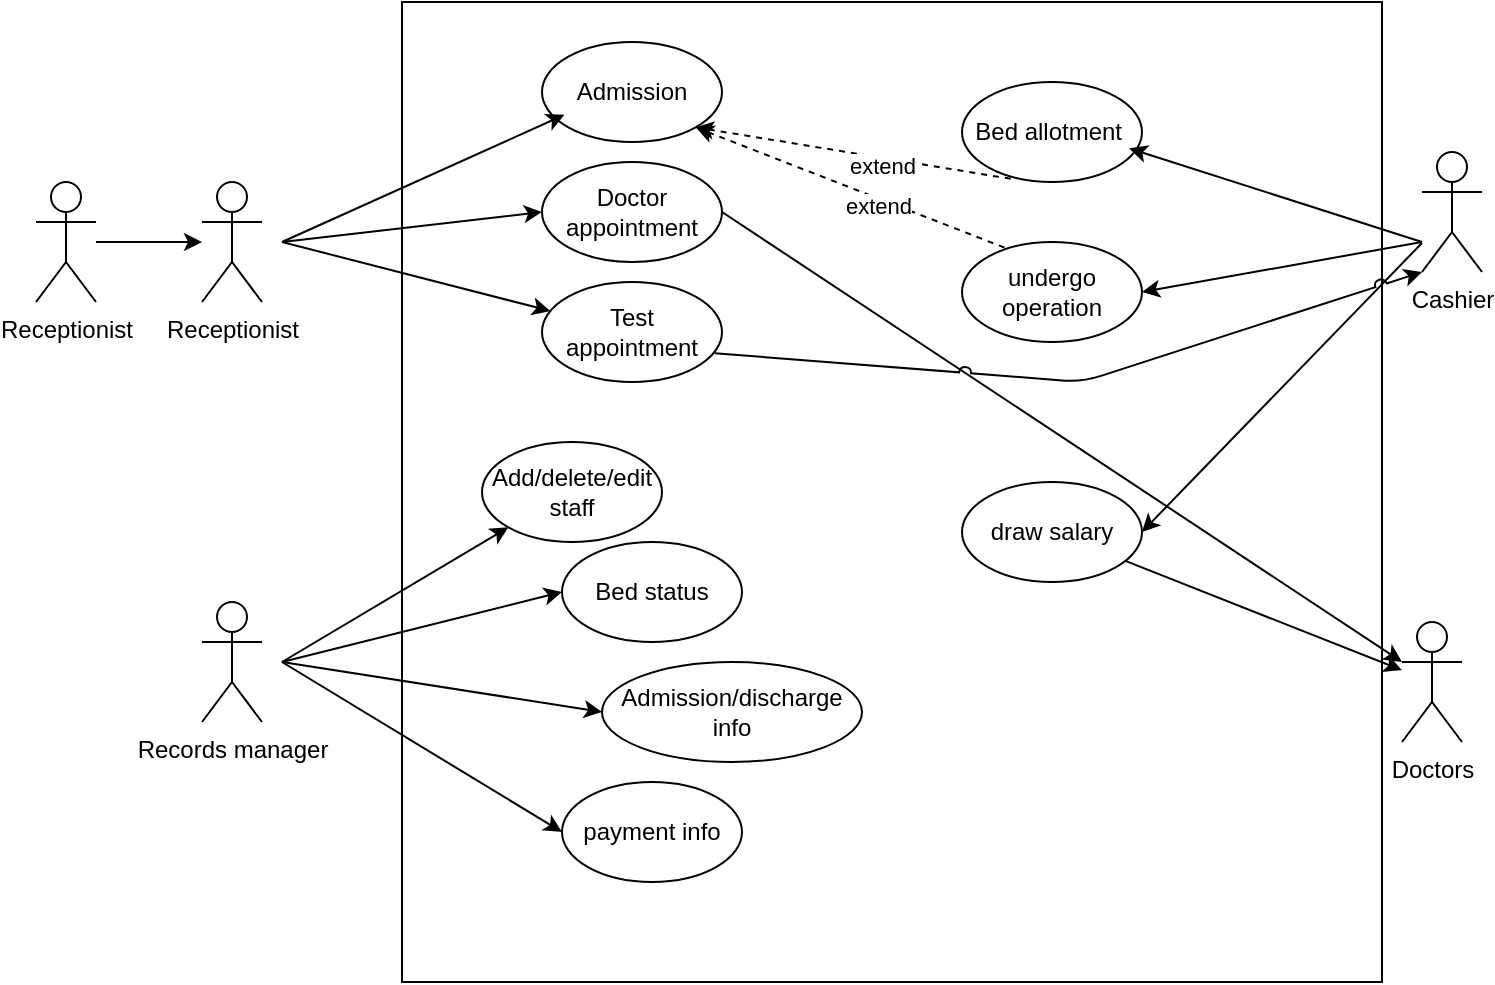 <mxfile version="14.1.8" type="github">
  <diagram id="EaXYE5lj4bUsFUREaHp3" name="Page-1">
    <mxGraphModel dx="996" dy="491" grid="1" gridSize="10" guides="1" tooltips="1" connect="1" arrows="1" fold="1" page="1" pageScale="1" pageWidth="850" pageHeight="1100" math="0" shadow="0">
      <root>
        <mxCell id="0" />
        <mxCell id="1" parent="0" />
        <mxCell id="0v5BLp07yuuN1LYSjahg-1" value="Receptionist" style="shape=umlActor;verticalLabelPosition=bottom;verticalAlign=top;html=1;outlineConnect=0;" vertex="1" parent="1">
          <mxGeometry x="120" y="400" width="30" height="60" as="geometry" />
        </mxCell>
        <mxCell id="0v5BLp07yuuN1LYSjahg-2" value="Cashier" style="shape=umlActor;verticalLabelPosition=bottom;verticalAlign=top;html=1;outlineConnect=0;" vertex="1" parent="1">
          <mxGeometry x="730" y="385" width="30" height="60" as="geometry" />
        </mxCell>
        <mxCell id="0v5BLp07yuuN1LYSjahg-3" value="" style="whiteSpace=wrap;html=1;aspect=fixed;" vertex="1" parent="1">
          <mxGeometry x="220" y="310" width="490" height="490" as="geometry" />
        </mxCell>
        <mxCell id="0v5BLp07yuuN1LYSjahg-10" value="" style="edgeStyle=orthogonalEdgeStyle;rounded=0;orthogonalLoop=1;jettySize=auto;html=1;" edge="1" parent="1" source="0v5BLp07yuuN1LYSjahg-9" target="0v5BLp07yuuN1LYSjahg-1">
          <mxGeometry relative="1" as="geometry" />
        </mxCell>
        <mxCell id="0v5BLp07yuuN1LYSjahg-9" value="Receptionist" style="shape=umlActor;verticalLabelPosition=bottom;verticalAlign=top;html=1;outlineConnect=0;" vertex="1" parent="1">
          <mxGeometry x="37" y="400" width="30" height="60" as="geometry" />
        </mxCell>
        <mxCell id="0v5BLp07yuuN1LYSjahg-11" value="Records manager&lt;span style=&quot;color: rgba(0 , 0 , 0 , 0) ; font-family: monospace ; font-size: 0px&quot;&gt;%3CmxGraphModel%3E%3Croot%3E%3CmxCell%20id%3D%220%22%2F%3E%3CmxCell%20id%3D%221%22%20parent%3D%220%22%2F%3E%3CmxCell%20id%3D%222%22%20value%3D%22Cashier%22%20style%3D%22shape%3DumlActor%3BverticalLabelPosition%3Dbottom%3BverticalAlign%3Dtop%3Bhtml%3D1%3BoutlineConnect%3D0%3B%22%20vertex%3D%221%22%20parent%3D%221%22%3E%3CmxGeometry%20x%3D%22738%22%20y%3D%22400%22%20width%3D%2230%22%20height%3D%2260%22%20as%3D%22geometry%22%2F%3E%3C%2FmxCell%3E%3C%2Froot%3E%3C%2FmxGraphModel%3E&lt;/span&gt;" style="shape=umlActor;verticalLabelPosition=bottom;verticalAlign=top;html=1;outlineConnect=0;" vertex="1" parent="1">
          <mxGeometry x="120" y="610" width="30" height="60" as="geometry" />
        </mxCell>
        <mxCell id="0v5BLp07yuuN1LYSjahg-12" value="Doctors&lt;br&gt;" style="shape=umlActor;verticalLabelPosition=bottom;verticalAlign=top;html=1;outlineConnect=0;" vertex="1" parent="1">
          <mxGeometry x="720" y="620" width="30" height="60" as="geometry" />
        </mxCell>
        <mxCell id="0v5BLp07yuuN1LYSjahg-14" value="Doctor appointment" style="ellipse;whiteSpace=wrap;html=1;" vertex="1" parent="1">
          <mxGeometry x="290" y="390" width="90" height="50" as="geometry" />
        </mxCell>
        <mxCell id="0v5BLp07yuuN1LYSjahg-15" value="Test appointment" style="ellipse;whiteSpace=wrap;html=1;" vertex="1" parent="1">
          <mxGeometry x="290" y="450" width="90" height="50" as="geometry" />
        </mxCell>
        <mxCell id="0v5BLp07yuuN1LYSjahg-17" value="draw salary" style="ellipse;whiteSpace=wrap;html=1;" vertex="1" parent="1">
          <mxGeometry x="500" y="550" width="90" height="50" as="geometry" />
        </mxCell>
        <mxCell id="0v5BLp07yuuN1LYSjahg-22" value="" style="endArrow=classic;html=1;entryX=0;entryY=0.5;entryDx=0;entryDy=0;" edge="1" parent="1" target="0v5BLp07yuuN1LYSjahg-14">
          <mxGeometry width="50" height="50" relative="1" as="geometry">
            <mxPoint x="160" y="430" as="sourcePoint" />
            <mxPoint x="306.39" y="381.2" as="targetPoint" />
          </mxGeometry>
        </mxCell>
        <mxCell id="0v5BLp07yuuN1LYSjahg-23" value="" style="endArrow=classic;html=1;" edge="1" parent="1" target="0v5BLp07yuuN1LYSjahg-15">
          <mxGeometry width="50" height="50" relative="1" as="geometry">
            <mxPoint x="160" y="430" as="sourcePoint" />
            <mxPoint x="316.39" y="391.2" as="targetPoint" />
          </mxGeometry>
        </mxCell>
        <mxCell id="0v5BLp07yuuN1LYSjahg-28" value="" style="endArrow=classic;html=1;entryX=1;entryY=0.5;entryDx=0;entryDy=0;" edge="1" parent="1" source="0v5BLp07yuuN1LYSjahg-2" target="0v5BLp07yuuN1LYSjahg-17">
          <mxGeometry width="50" height="50" relative="1" as="geometry">
            <mxPoint x="160" y="640" as="sourcePoint" />
            <mxPoint x="210" y="590" as="targetPoint" />
          </mxGeometry>
        </mxCell>
        <mxCell id="0v5BLp07yuuN1LYSjahg-30" value="" style="endArrow=classic;html=1;" edge="1" parent="1" source="0v5BLp07yuuN1LYSjahg-17" target="0v5BLp07yuuN1LYSjahg-12">
          <mxGeometry width="50" height="50" relative="1" as="geometry">
            <mxPoint x="360" y="570" as="sourcePoint" />
            <mxPoint x="410" y="520" as="targetPoint" />
          </mxGeometry>
        </mxCell>
        <mxCell id="0v5BLp07yuuN1LYSjahg-32" value="Admission" style="ellipse;whiteSpace=wrap;html=1;" vertex="1" parent="1">
          <mxGeometry x="290" y="330" width="90" height="50" as="geometry" />
        </mxCell>
        <mxCell id="0v5BLp07yuuN1LYSjahg-33" value="" style="endArrow=classic;html=1;entryX=0.125;entryY=0.728;entryDx=0;entryDy=0;entryPerimeter=0;" edge="1" parent="1" target="0v5BLp07yuuN1LYSjahg-32">
          <mxGeometry width="50" height="50" relative="1" as="geometry">
            <mxPoint x="160" y="430" as="sourcePoint" />
            <mxPoint x="410" y="530" as="targetPoint" />
          </mxGeometry>
        </mxCell>
        <mxCell id="0v5BLp07yuuN1LYSjahg-35" value="Bed allotment&amp;nbsp;" style="ellipse;whiteSpace=wrap;html=1;" vertex="1" parent="1">
          <mxGeometry x="500" y="350" width="90" height="50" as="geometry" />
        </mxCell>
        <mxCell id="0v5BLp07yuuN1LYSjahg-37" value="undergo operation" style="ellipse;whiteSpace=wrap;html=1;" vertex="1" parent="1">
          <mxGeometry x="500" y="430" width="90" height="50" as="geometry" />
        </mxCell>
        <mxCell id="0v5BLp07yuuN1LYSjahg-38" value="" style="endArrow=classic;html=1;entryX=1;entryY=0.5;entryDx=0;entryDy=0;" edge="1" parent="1" target="0v5BLp07yuuN1LYSjahg-37">
          <mxGeometry width="50" height="50" relative="1" as="geometry">
            <mxPoint x="730" y="430" as="sourcePoint" />
            <mxPoint x="410" y="530" as="targetPoint" />
          </mxGeometry>
        </mxCell>
        <mxCell id="0v5BLp07yuuN1LYSjahg-39" value="" style="endArrow=classic;html=1;entryX=0.929;entryY=0.664;entryDx=0;entryDy=0;entryPerimeter=0;" edge="1" parent="1" target="0v5BLp07yuuN1LYSjahg-35">
          <mxGeometry width="50" height="50" relative="1" as="geometry">
            <mxPoint x="730" y="430" as="sourcePoint" />
            <mxPoint x="410" y="540" as="targetPoint" />
          </mxGeometry>
        </mxCell>
        <mxCell id="0v5BLp07yuuN1LYSjahg-41" value="payment info" style="ellipse;whiteSpace=wrap;html=1;" vertex="1" parent="1">
          <mxGeometry x="300" y="700" width="90" height="50" as="geometry" />
        </mxCell>
        <mxCell id="0v5BLp07yuuN1LYSjahg-42" value="Admission/discharge info" style="ellipse;whiteSpace=wrap;html=1;" vertex="1" parent="1">
          <mxGeometry x="320" y="640" width="130" height="50" as="geometry" />
        </mxCell>
        <mxCell id="0v5BLp07yuuN1LYSjahg-43" value="Bed status" style="ellipse;whiteSpace=wrap;html=1;" vertex="1" parent="1">
          <mxGeometry x="300" y="580" width="90" height="50" as="geometry" />
        </mxCell>
        <mxCell id="0v5BLp07yuuN1LYSjahg-44" value="Add/delete/edit staff" style="ellipse;whiteSpace=wrap;html=1;" vertex="1" parent="1">
          <mxGeometry x="260" y="530" width="90" height="50" as="geometry" />
        </mxCell>
        <mxCell id="0v5BLp07yuuN1LYSjahg-45" value="" style="endArrow=classic;html=1;entryX=0;entryY=1;entryDx=0;entryDy=0;" edge="1" parent="1" target="0v5BLp07yuuN1LYSjahg-44">
          <mxGeometry width="50" height="50" relative="1" as="geometry">
            <mxPoint x="160" y="640" as="sourcePoint" />
            <mxPoint x="410" y="550" as="targetPoint" />
          </mxGeometry>
        </mxCell>
        <mxCell id="0v5BLp07yuuN1LYSjahg-46" value="" style="endArrow=classic;html=1;entryX=0;entryY=0.5;entryDx=0;entryDy=0;" edge="1" parent="1" target="0v5BLp07yuuN1LYSjahg-43">
          <mxGeometry width="50" height="50" relative="1" as="geometry">
            <mxPoint x="160" y="640" as="sourcePoint" />
            <mxPoint x="283.18" y="582.678" as="targetPoint" />
          </mxGeometry>
        </mxCell>
        <mxCell id="0v5BLp07yuuN1LYSjahg-47" value="" style="endArrow=classic;html=1;entryX=0;entryY=0.5;entryDx=0;entryDy=0;" edge="1" parent="1" target="0v5BLp07yuuN1LYSjahg-42">
          <mxGeometry width="50" height="50" relative="1" as="geometry">
            <mxPoint x="160" y="640" as="sourcePoint" />
            <mxPoint x="293.18" y="592.678" as="targetPoint" />
          </mxGeometry>
        </mxCell>
        <mxCell id="0v5BLp07yuuN1LYSjahg-48" value="" style="endArrow=classic;html=1;entryX=0;entryY=0.5;entryDx=0;entryDy=0;" edge="1" parent="1" target="0v5BLp07yuuN1LYSjahg-41">
          <mxGeometry width="50" height="50" relative="1" as="geometry">
            <mxPoint x="160" y="640" as="sourcePoint" />
            <mxPoint x="303.18" y="602.678" as="targetPoint" />
          </mxGeometry>
        </mxCell>
        <mxCell id="0v5BLp07yuuN1LYSjahg-49" value="" style="endArrow=classic;html=1;entryX=0;entryY=0.333;entryDx=0;entryDy=0;entryPerimeter=0;exitX=1;exitY=0.5;exitDx=0;exitDy=0;" edge="1" parent="1" source="0v5BLp07yuuN1LYSjahg-14" target="0v5BLp07yuuN1LYSjahg-12">
          <mxGeometry width="50" height="50" relative="1" as="geometry">
            <mxPoint x="360" y="600" as="sourcePoint" />
            <mxPoint x="410" y="550" as="targetPoint" />
          </mxGeometry>
        </mxCell>
        <mxCell id="0v5BLp07yuuN1LYSjahg-52" value="" style="endArrow=classic;html=1;exitX=0.96;exitY=0.712;exitDx=0;exitDy=0;exitPerimeter=0;jumpStyle=arc;entryX=0;entryY=1;entryDx=0;entryDy=0;entryPerimeter=0;" edge="1" parent="1" source="0v5BLp07yuuN1LYSjahg-15" target="0v5BLp07yuuN1LYSjahg-2">
          <mxGeometry width="50" height="50" relative="1" as="geometry">
            <mxPoint x="410" y="530" as="sourcePoint" />
            <mxPoint x="530" y="520" as="targetPoint" />
            <Array as="points">
              <mxPoint x="560" y="500" />
            </Array>
          </mxGeometry>
        </mxCell>
        <mxCell id="0v5BLp07yuuN1LYSjahg-53" value="" style="endArrow=classic;html=1;exitX=0.271;exitY=0.968;exitDx=0;exitDy=0;exitPerimeter=0;entryX=1;entryY=1;entryDx=0;entryDy=0;dashed=1;" edge="1" parent="1" source="0v5BLp07yuuN1LYSjahg-35" target="0v5BLp07yuuN1LYSjahg-32">
          <mxGeometry width="50" height="50" relative="1" as="geometry">
            <mxPoint x="360" y="600" as="sourcePoint" />
            <mxPoint x="410" y="550" as="targetPoint" />
          </mxGeometry>
        </mxCell>
        <mxCell id="0v5BLp07yuuN1LYSjahg-54" value="extend" style="edgeLabel;html=1;align=center;verticalAlign=middle;resizable=0;points=[];" vertex="1" connectable="0" parent="0v5BLp07yuuN1LYSjahg-53">
          <mxGeometry x="-0.194" y="4" relative="1" as="geometry">
            <mxPoint as="offset" />
          </mxGeometry>
        </mxCell>
        <mxCell id="0v5BLp07yuuN1LYSjahg-55" value="" style="endArrow=classic;html=1;exitX=0.236;exitY=0.056;exitDx=0;exitDy=0;exitPerimeter=0;entryX=1;entryY=1;entryDx=0;entryDy=0;dashed=1;" edge="1" parent="1" source="0v5BLp07yuuN1LYSjahg-37" target="0v5BLp07yuuN1LYSjahg-32">
          <mxGeometry width="50" height="50" relative="1" as="geometry">
            <mxPoint x="534.39" y="408.4" as="sourcePoint" />
            <mxPoint x="376.82" y="382.678" as="targetPoint" />
          </mxGeometry>
        </mxCell>
        <mxCell id="0v5BLp07yuuN1LYSjahg-56" value="extend" style="edgeLabel;html=1;align=center;verticalAlign=middle;resizable=0;points=[];" vertex="1" connectable="0" parent="0v5BLp07yuuN1LYSjahg-55">
          <mxGeometry x="-0.194" y="4" relative="1" as="geometry">
            <mxPoint as="offset" />
          </mxGeometry>
        </mxCell>
      </root>
    </mxGraphModel>
  </diagram>
</mxfile>
